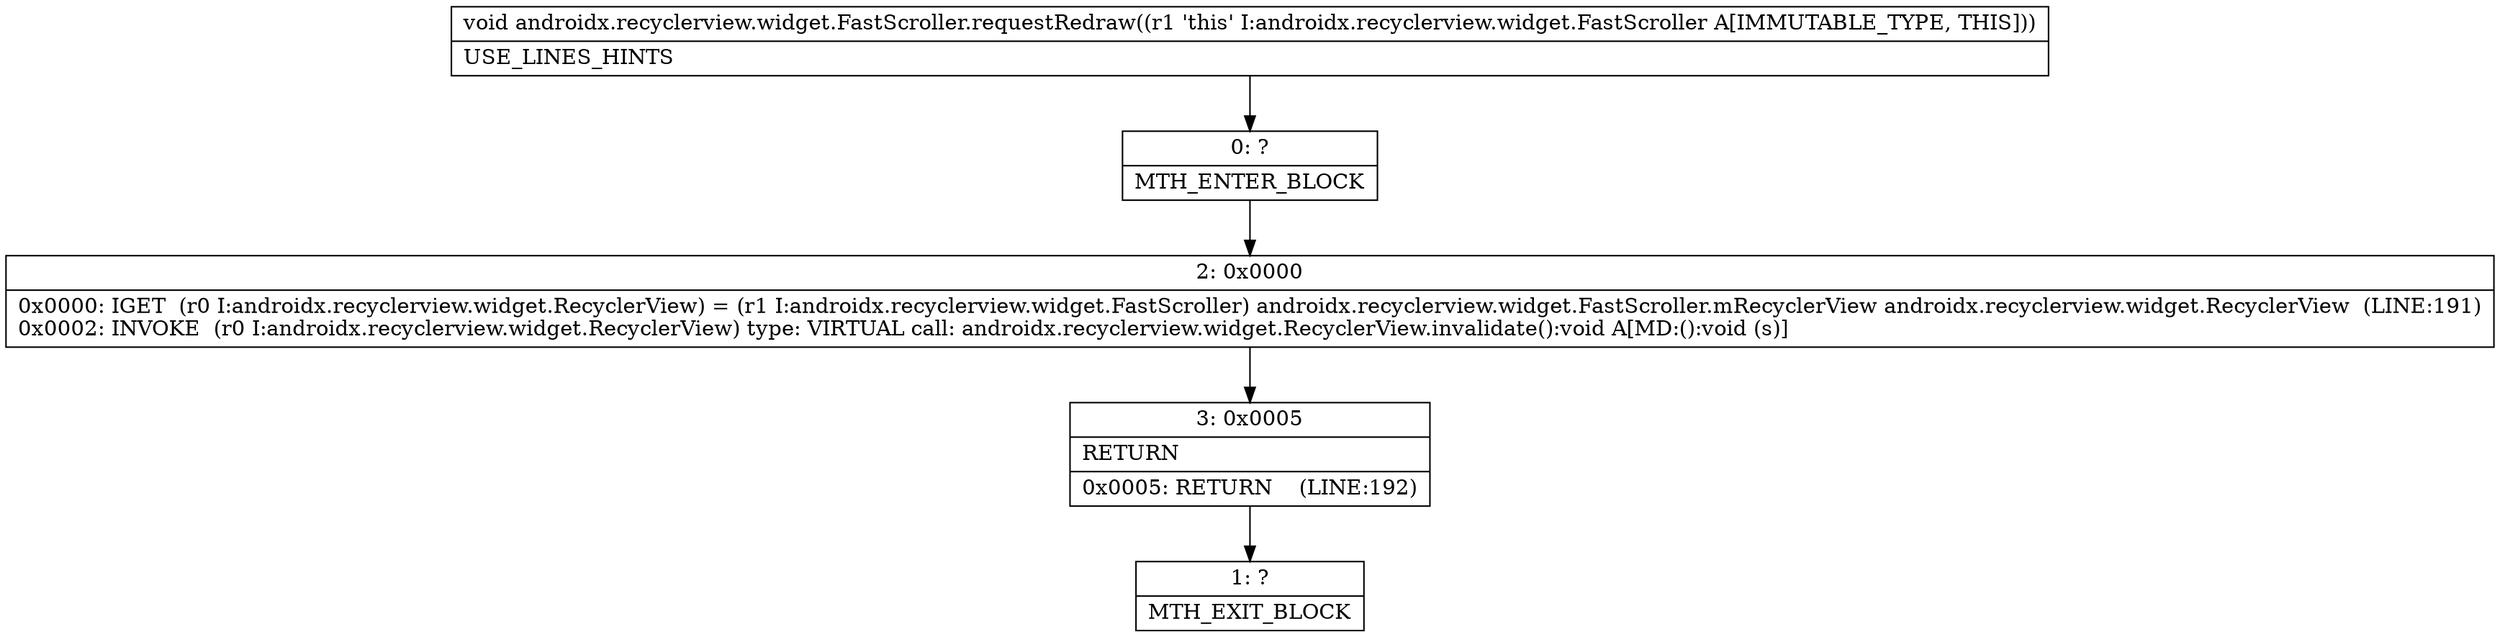 digraph "CFG forandroidx.recyclerview.widget.FastScroller.requestRedraw()V" {
Node_0 [shape=record,label="{0\:\ ?|MTH_ENTER_BLOCK\l}"];
Node_2 [shape=record,label="{2\:\ 0x0000|0x0000: IGET  (r0 I:androidx.recyclerview.widget.RecyclerView) = (r1 I:androidx.recyclerview.widget.FastScroller) androidx.recyclerview.widget.FastScroller.mRecyclerView androidx.recyclerview.widget.RecyclerView  (LINE:191)\l0x0002: INVOKE  (r0 I:androidx.recyclerview.widget.RecyclerView) type: VIRTUAL call: androidx.recyclerview.widget.RecyclerView.invalidate():void A[MD:():void (s)]\l}"];
Node_3 [shape=record,label="{3\:\ 0x0005|RETURN\l|0x0005: RETURN    (LINE:192)\l}"];
Node_1 [shape=record,label="{1\:\ ?|MTH_EXIT_BLOCK\l}"];
MethodNode[shape=record,label="{void androidx.recyclerview.widget.FastScroller.requestRedraw((r1 'this' I:androidx.recyclerview.widget.FastScroller A[IMMUTABLE_TYPE, THIS]))  | USE_LINES_HINTS\l}"];
MethodNode -> Node_0;Node_0 -> Node_2;
Node_2 -> Node_3;
Node_3 -> Node_1;
}

